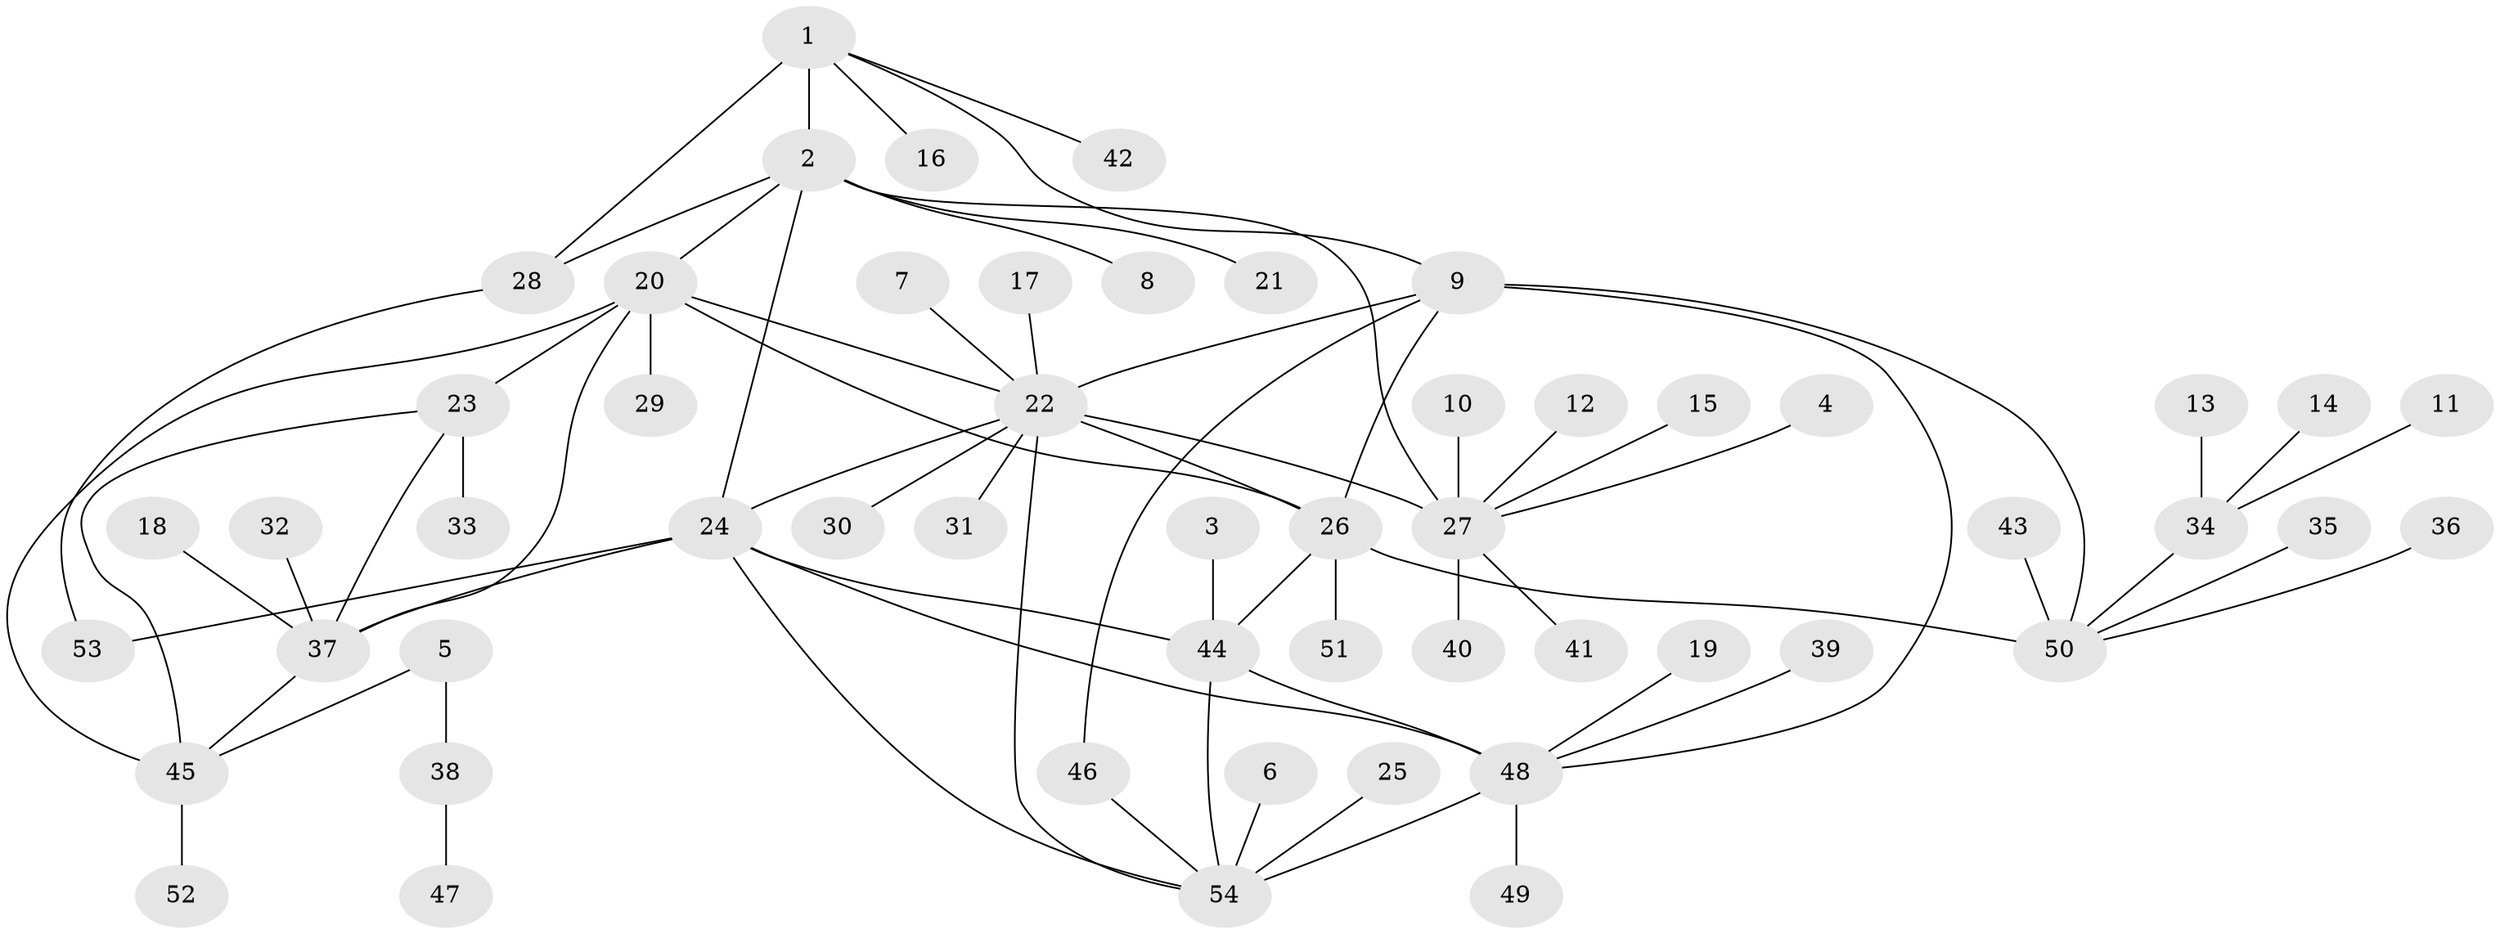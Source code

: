 // original degree distribution, {4: 0.018691588785046728, 6: 0.06542056074766354, 7: 0.04672897196261682, 8: 0.04672897196261682, 9: 0.018691588785046728, 5: 0.028037383177570093, 10: 0.009345794392523364, 11: 0.018691588785046728, 1: 0.5327102803738317, 2: 0.18691588785046728, 3: 0.028037383177570093}
// Generated by graph-tools (version 1.1) at 2025/50/03/09/25 03:50:34]
// undirected, 54 vertices, 72 edges
graph export_dot {
graph [start="1"]
  node [color=gray90,style=filled];
  1;
  2;
  3;
  4;
  5;
  6;
  7;
  8;
  9;
  10;
  11;
  12;
  13;
  14;
  15;
  16;
  17;
  18;
  19;
  20;
  21;
  22;
  23;
  24;
  25;
  26;
  27;
  28;
  29;
  30;
  31;
  32;
  33;
  34;
  35;
  36;
  37;
  38;
  39;
  40;
  41;
  42;
  43;
  44;
  45;
  46;
  47;
  48;
  49;
  50;
  51;
  52;
  53;
  54;
  1 -- 2 [weight=4.0];
  1 -- 9 [weight=1.0];
  1 -- 16 [weight=1.0];
  1 -- 28 [weight=2.0];
  1 -- 42 [weight=1.0];
  2 -- 8 [weight=1.0];
  2 -- 20 [weight=1.0];
  2 -- 21 [weight=1.0];
  2 -- 24 [weight=2.0];
  2 -- 27 [weight=1.0];
  2 -- 28 [weight=2.0];
  3 -- 44 [weight=1.0];
  4 -- 27 [weight=1.0];
  5 -- 38 [weight=1.0];
  5 -- 45 [weight=1.0];
  6 -- 54 [weight=1.0];
  7 -- 22 [weight=1.0];
  9 -- 22 [weight=1.0];
  9 -- 26 [weight=2.0];
  9 -- 46 [weight=1.0];
  9 -- 48 [weight=1.0];
  9 -- 50 [weight=2.0];
  10 -- 27 [weight=1.0];
  11 -- 34 [weight=1.0];
  12 -- 27 [weight=1.0];
  13 -- 34 [weight=1.0];
  14 -- 34 [weight=1.0];
  15 -- 27 [weight=1.0];
  17 -- 22 [weight=1.0];
  18 -- 37 [weight=1.0];
  19 -- 48 [weight=1.0];
  20 -- 22 [weight=1.0];
  20 -- 23 [weight=2.0];
  20 -- 26 [weight=1.0];
  20 -- 29 [weight=1.0];
  20 -- 37 [weight=2.0];
  20 -- 45 [weight=2.0];
  22 -- 24 [weight=1.0];
  22 -- 26 [weight=1.0];
  22 -- 27 [weight=6.0];
  22 -- 30 [weight=1.0];
  22 -- 31 [weight=1.0];
  22 -- 54 [weight=1.0];
  23 -- 33 [weight=1.0];
  23 -- 37 [weight=1.0];
  23 -- 45 [weight=1.0];
  24 -- 37 [weight=1.0];
  24 -- 44 [weight=1.0];
  24 -- 48 [weight=2.0];
  24 -- 53 [weight=1.0];
  24 -- 54 [weight=1.0];
  25 -- 54 [weight=1.0];
  26 -- 44 [weight=1.0];
  26 -- 50 [weight=4.0];
  26 -- 51 [weight=1.0];
  27 -- 40 [weight=1.0];
  27 -- 41 [weight=1.0];
  28 -- 53 [weight=1.0];
  32 -- 37 [weight=1.0];
  34 -- 50 [weight=1.0];
  35 -- 50 [weight=1.0];
  36 -- 50 [weight=1.0];
  37 -- 45 [weight=1.0];
  38 -- 47 [weight=1.0];
  39 -- 48 [weight=1.0];
  43 -- 50 [weight=1.0];
  44 -- 48 [weight=2.0];
  44 -- 54 [weight=1.0];
  45 -- 52 [weight=1.0];
  46 -- 54 [weight=1.0];
  48 -- 49 [weight=1.0];
  48 -- 54 [weight=2.0];
}
